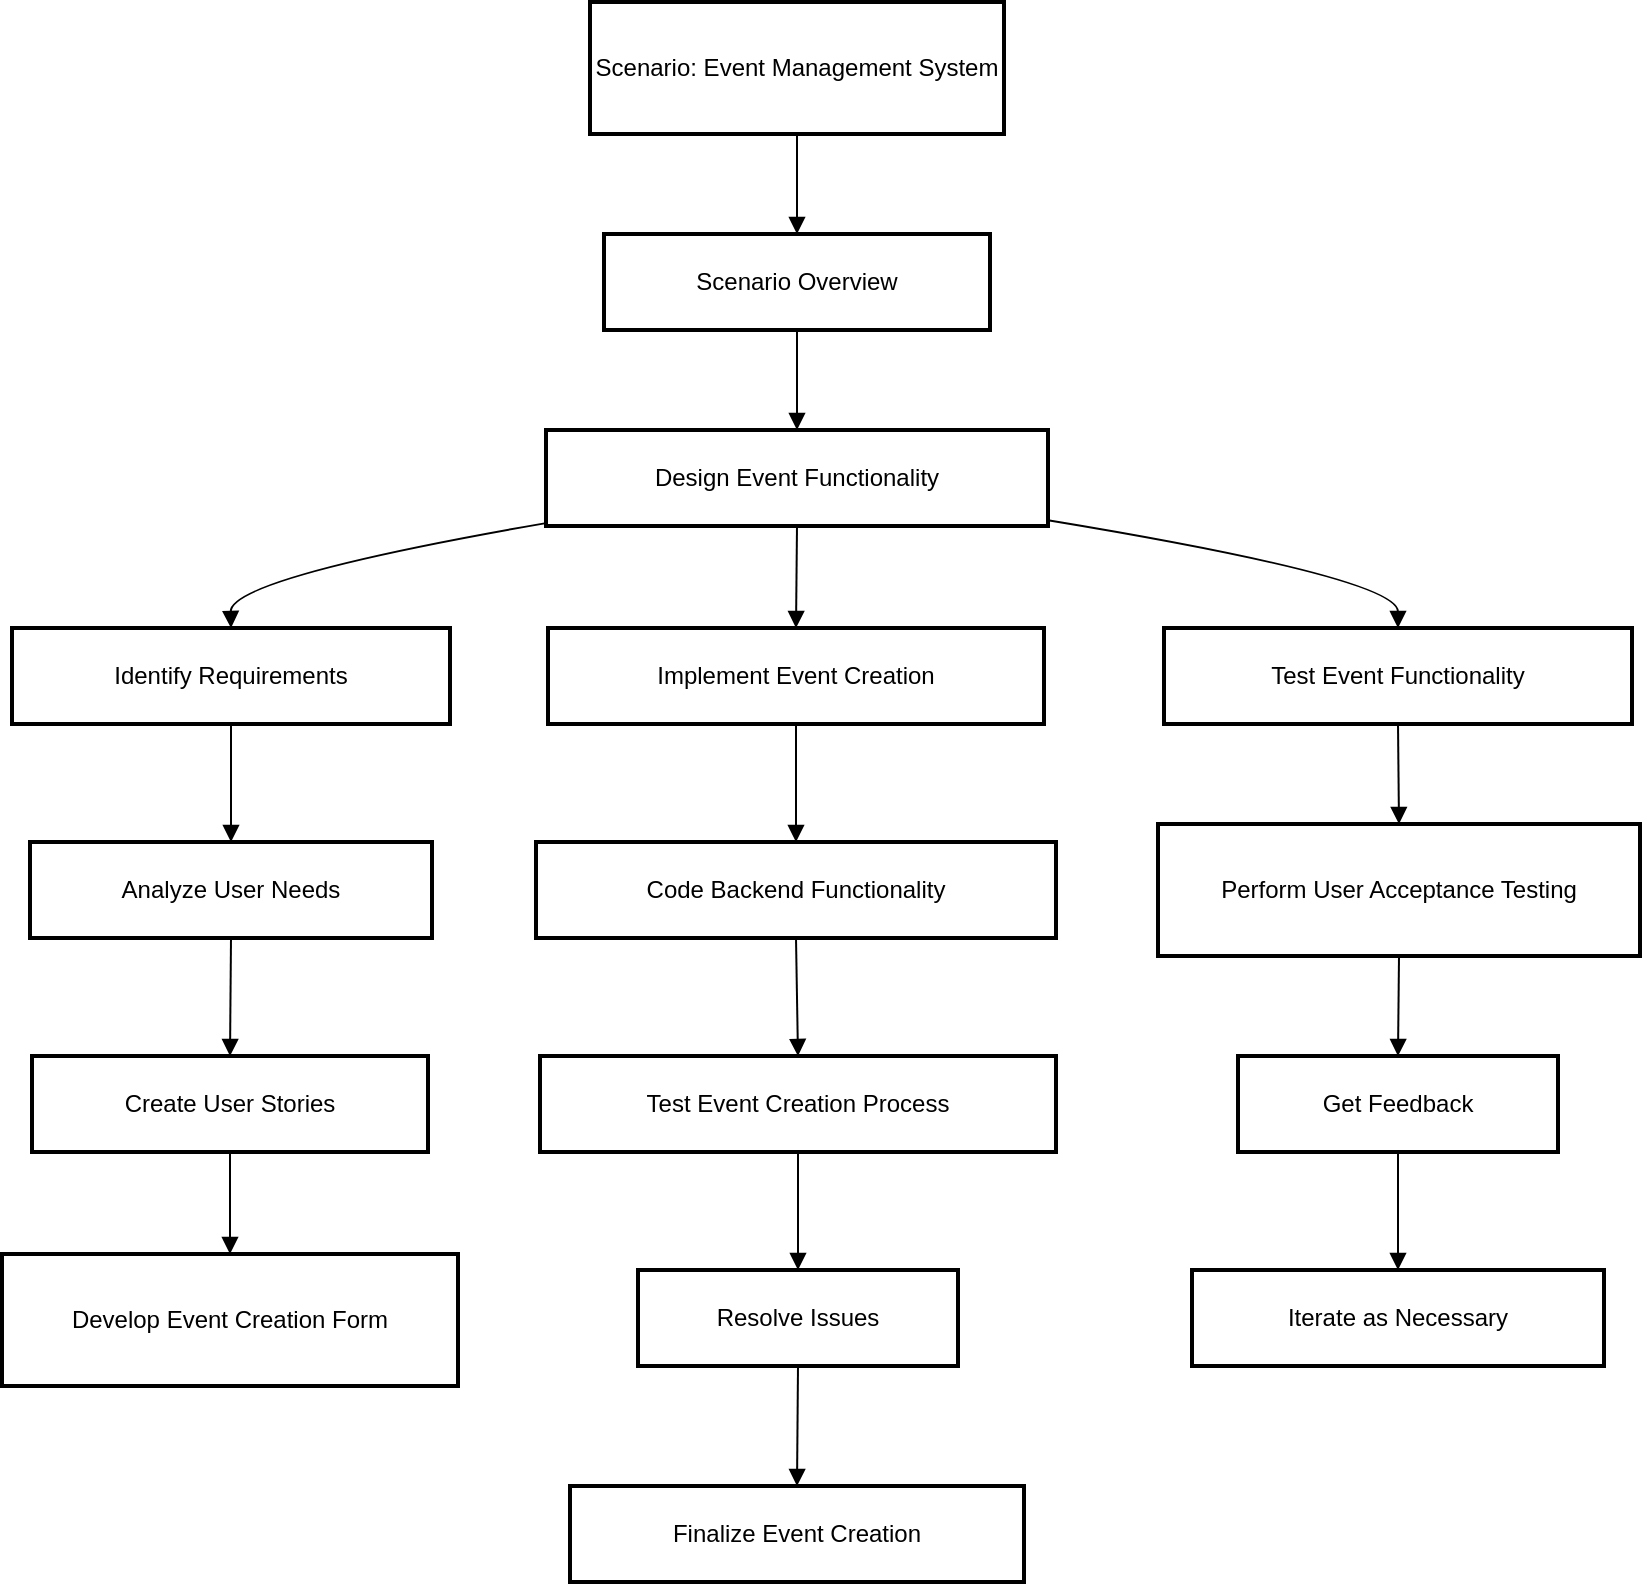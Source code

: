 <mxfile version="24.8.4">
  <diagram name="Page-1" id="55MxhLJKd_nQQ6K_1BoB">
    <mxGraphModel>
      <root>
        <mxCell id="0" />
        <mxCell id="1" parent="0" />
        <mxCell id="2" value="Scenario: Event Management System" style="whiteSpace=wrap;strokeWidth=2;" vertex="1" parent="1">
          <mxGeometry x="302" y="8" width="207" height="66" as="geometry" />
        </mxCell>
        <mxCell id="3" value="Scenario Overview" style="whiteSpace=wrap;strokeWidth=2;" vertex="1" parent="1">
          <mxGeometry x="309" y="124" width="193" height="48" as="geometry" />
        </mxCell>
        <mxCell id="4" value="Design Event Functionality" style="whiteSpace=wrap;strokeWidth=2;" vertex="1" parent="1">
          <mxGeometry x="280" y="222" width="251" height="48" as="geometry" />
        </mxCell>
        <mxCell id="5" value="Identify Requirements" style="whiteSpace=wrap;strokeWidth=2;" vertex="1" parent="1">
          <mxGeometry x="13" y="321" width="219" height="48" as="geometry" />
        </mxCell>
        <mxCell id="6" value="Analyze User Needs" style="whiteSpace=wrap;strokeWidth=2;" vertex="1" parent="1">
          <mxGeometry x="22" y="428" width="201" height="48" as="geometry" />
        </mxCell>
        <mxCell id="7" value="Create User Stories" style="whiteSpace=wrap;strokeWidth=2;" vertex="1" parent="1">
          <mxGeometry x="23" y="535" width="198" height="48" as="geometry" />
        </mxCell>
        <mxCell id="8" value="Develop Event Creation Form" style="whiteSpace=wrap;strokeWidth=2;" vertex="1" parent="1">
          <mxGeometry x="8" y="634" width="228" height="66" as="geometry" />
        </mxCell>
        <mxCell id="9" value="Implement Event Creation" style="whiteSpace=wrap;strokeWidth=2;" vertex="1" parent="1">
          <mxGeometry x="281" y="321" width="248" height="48" as="geometry" />
        </mxCell>
        <mxCell id="10" value="Code Backend Functionality" style="whiteSpace=wrap;strokeWidth=2;" vertex="1" parent="1">
          <mxGeometry x="275" y="428" width="260" height="48" as="geometry" />
        </mxCell>
        <mxCell id="11" value="Test Event Creation Process" style="whiteSpace=wrap;strokeWidth=2;" vertex="1" parent="1">
          <mxGeometry x="277" y="535" width="258" height="48" as="geometry" />
        </mxCell>
        <mxCell id="12" value="Resolve Issues" style="whiteSpace=wrap;strokeWidth=2;" vertex="1" parent="1">
          <mxGeometry x="326" y="642" width="160" height="48" as="geometry" />
        </mxCell>
        <mxCell id="13" value="Finalize Event Creation" style="whiteSpace=wrap;strokeWidth=2;" vertex="1" parent="1">
          <mxGeometry x="292" y="750" width="227" height="48" as="geometry" />
        </mxCell>
        <mxCell id="14" value="Test Event Functionality" style="whiteSpace=wrap;strokeWidth=2;" vertex="1" parent="1">
          <mxGeometry x="589" y="321" width="234" height="48" as="geometry" />
        </mxCell>
        <mxCell id="15" value="Perform User Acceptance Testing" style="whiteSpace=wrap;strokeWidth=2;" vertex="1" parent="1">
          <mxGeometry x="586" y="419" width="241" height="66" as="geometry" />
        </mxCell>
        <mxCell id="16" value="Get Feedback" style="whiteSpace=wrap;strokeWidth=2;" vertex="1" parent="1">
          <mxGeometry x="626" y="535" width="160" height="48" as="geometry" />
        </mxCell>
        <mxCell id="17" value="Iterate as Necessary" style="whiteSpace=wrap;strokeWidth=2;" vertex="1" parent="1">
          <mxGeometry x="603" y="642" width="206" height="48" as="geometry" />
        </mxCell>
        <mxCell id="18" value="" style="curved=1;startArrow=none;endArrow=block;exitX=0.5;exitY=1;entryX=0.5;entryY=0;" edge="1" parent="1" source="2" target="3">
          <mxGeometry relative="1" as="geometry">
            <Array as="points" />
          </mxGeometry>
        </mxCell>
        <mxCell id="19" value="" style="curved=1;startArrow=none;endArrow=block;exitX=0.5;exitY=1.01;entryX=0.5;entryY=0.01;" edge="1" parent="1" source="3" target="4">
          <mxGeometry relative="1" as="geometry">
            <Array as="points" />
          </mxGeometry>
        </mxCell>
        <mxCell id="20" value="" style="curved=1;startArrow=none;endArrow=block;exitX=0;exitY=0.97;entryX=0.5;entryY=0;" edge="1" parent="1" source="4" target="5">
          <mxGeometry relative="1" as="geometry">
            <Array as="points">
              <mxPoint x="122" y="296" />
            </Array>
          </mxGeometry>
        </mxCell>
        <mxCell id="21" value="" style="curved=1;startArrow=none;endArrow=block;exitX=0.5;exitY=1;entryX=0.5;entryY=0;" edge="1" parent="1" source="5" target="6">
          <mxGeometry relative="1" as="geometry">
            <Array as="points" />
          </mxGeometry>
        </mxCell>
        <mxCell id="22" value="" style="curved=1;startArrow=none;endArrow=block;exitX=0.5;exitY=1.01;entryX=0.5;entryY=0;" edge="1" parent="1" source="6" target="7">
          <mxGeometry relative="1" as="geometry">
            <Array as="points" />
          </mxGeometry>
        </mxCell>
        <mxCell id="23" value="" style="curved=1;startArrow=none;endArrow=block;exitX=0.5;exitY=1.01;entryX=0.5;entryY=-0.01;" edge="1" parent="1" source="7" target="8">
          <mxGeometry relative="1" as="geometry">
            <Array as="points" />
          </mxGeometry>
        </mxCell>
        <mxCell id="24" value="" style="curved=1;startArrow=none;endArrow=block;exitX=0.5;exitY=1.02;entryX=0.5;entryY=0;" edge="1" parent="1" source="4" target="9">
          <mxGeometry relative="1" as="geometry">
            <Array as="points" />
          </mxGeometry>
        </mxCell>
        <mxCell id="25" value="" style="curved=1;startArrow=none;endArrow=block;exitX=0.5;exitY=1;entryX=0.5;entryY=0;" edge="1" parent="1" source="9" target="10">
          <mxGeometry relative="1" as="geometry">
            <Array as="points" />
          </mxGeometry>
        </mxCell>
        <mxCell id="26" value="" style="curved=1;startArrow=none;endArrow=block;exitX=0.5;exitY=1.01;entryX=0.5;entryY=0;" edge="1" parent="1" source="10" target="11">
          <mxGeometry relative="1" as="geometry">
            <Array as="points" />
          </mxGeometry>
        </mxCell>
        <mxCell id="27" value="" style="curved=1;startArrow=none;endArrow=block;exitX=0.5;exitY=1.01;entryX=0.5;entryY=0.01;" edge="1" parent="1" source="11" target="12">
          <mxGeometry relative="1" as="geometry">
            <Array as="points" />
          </mxGeometry>
        </mxCell>
        <mxCell id="28" value="" style="curved=1;startArrow=none;endArrow=block;exitX=0.5;exitY=1.02;entryX=0.5;entryY=-0.01;" edge="1" parent="1" source="12" target="13">
          <mxGeometry relative="1" as="geometry">
            <Array as="points" />
          </mxGeometry>
        </mxCell>
        <mxCell id="29" value="" style="curved=1;startArrow=none;endArrow=block;exitX=1;exitY=0.94;entryX=0.5;entryY=0;" edge="1" parent="1" source="4" target="14">
          <mxGeometry relative="1" as="geometry">
            <Array as="points">
              <mxPoint x="706" y="296" />
            </Array>
          </mxGeometry>
        </mxCell>
        <mxCell id="30" value="" style="curved=1;startArrow=none;endArrow=block;exitX=0.5;exitY=1;entryX=0.5;entryY=0;" edge="1" parent="1" source="14" target="15">
          <mxGeometry relative="1" as="geometry">
            <Array as="points" />
          </mxGeometry>
        </mxCell>
        <mxCell id="31" value="" style="curved=1;startArrow=none;endArrow=block;exitX=0.5;exitY=1;entryX=0.5;entryY=0;" edge="1" parent="1" source="15" target="16">
          <mxGeometry relative="1" as="geometry">
            <Array as="points" />
          </mxGeometry>
        </mxCell>
        <mxCell id="32" value="" style="curved=1;startArrow=none;endArrow=block;exitX=0.5;exitY=1.01;entryX=0.5;entryY=0.01;" edge="1" parent="1" source="16" target="17">
          <mxGeometry relative="1" as="geometry">
            <Array as="points" />
          </mxGeometry>
        </mxCell>
      </root>
    </mxGraphModel>
  </diagram>
</mxfile>
